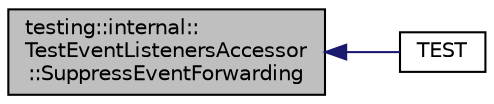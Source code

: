 digraph "testing::internal::TestEventListenersAccessor::SuppressEventForwarding"
{
  edge [fontname="Helvetica",fontsize="10",labelfontname="Helvetica",labelfontsize="10"];
  node [fontname="Helvetica",fontsize="10",shape=record];
  rankdir="LR";
  Node28 [label="testing::internal::\lTestEventListenersAccessor\l::SuppressEventForwarding",height=0.2,width=0.4,color="black", fillcolor="grey75", style="filled", fontcolor="black"];
  Node28 -> Node29 [dir="back",color="midnightblue",fontsize="10",style="solid",fontname="Helvetica"];
  Node29 [label="TEST",height=0.2,width=0.4,color="black", fillcolor="white", style="filled",URL="$df/d01/gtest__unittest_8cc.html#abdd2f070281db35988b7f6c22f2623e7"];
}
